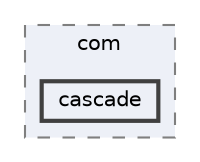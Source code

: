 digraph "E:/@durgesh_java_Dev/hibernate Tutorial Source Code/ProjectWithMaven/src/main/java/com/cascade"
{
 // LATEX_PDF_SIZE
  bgcolor="transparent";
  edge [fontname=Helvetica,fontsize=10,labelfontname=Helvetica,labelfontsize=10];
  node [fontname=Helvetica,fontsize=10,shape=box,height=0.2,width=0.4];
  compound=true
  subgraph clusterdir_341bb2087e8426f4b38d2ca162540d14 {
    graph [ bgcolor="#edf0f7", pencolor="grey50", label="com", fontname=Helvetica,fontsize=10 style="filled,dashed", URL="dir_341bb2087e8426f4b38d2ca162540d14.html",tooltip=""]
  dir_5f9a2ff8e55752b0832b495c81456491 [label="cascade", fillcolor="#edf0f7", color="grey25", style="filled,bold", URL="dir_5f9a2ff8e55752b0832b495c81456491.html",tooltip=""];
  }
}
